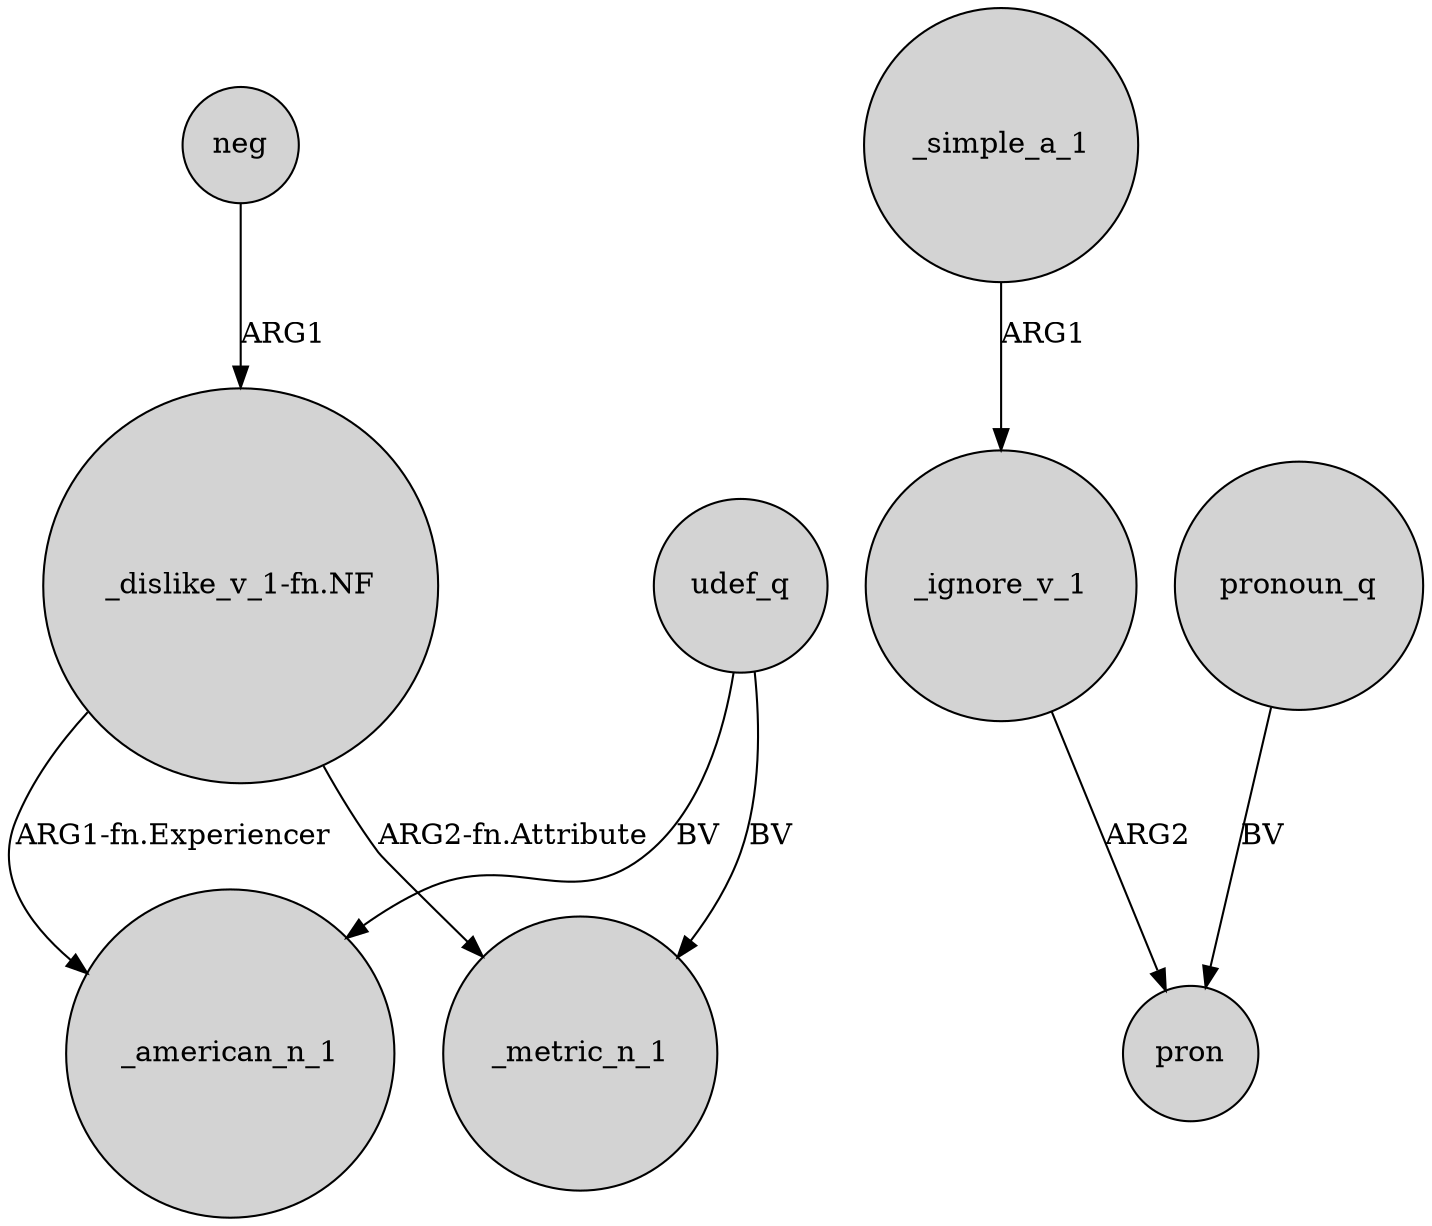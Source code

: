 digraph {
	node [shape=circle style=filled]
	"_dislike_v_1-fn.NF" -> _american_n_1 [label="ARG1-fn.Experiencer"]
	_simple_a_1 -> _ignore_v_1 [label=ARG1]
	_ignore_v_1 -> pron [label=ARG2]
	"_dislike_v_1-fn.NF" -> _metric_n_1 [label="ARG2-fn.Attribute"]
	neg -> "_dislike_v_1-fn.NF" [label=ARG1]
	udef_q -> _american_n_1 [label=BV]
	udef_q -> _metric_n_1 [label=BV]
	pronoun_q -> pron [label=BV]
}
